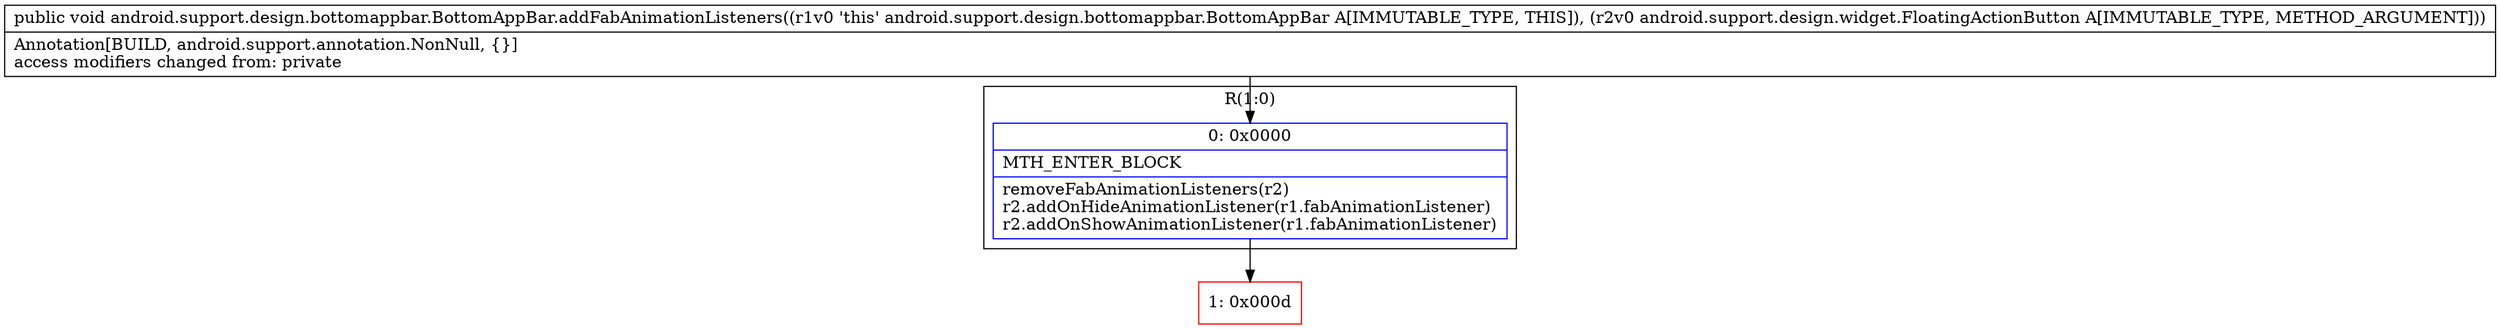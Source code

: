 digraph "CFG forandroid.support.design.bottomappbar.BottomAppBar.addFabAnimationListeners(Landroid\/support\/design\/widget\/FloatingActionButton;)V" {
subgraph cluster_Region_1065994002 {
label = "R(1:0)";
node [shape=record,color=blue];
Node_0 [shape=record,label="{0\:\ 0x0000|MTH_ENTER_BLOCK\l|removeFabAnimationListeners(r2)\lr2.addOnHideAnimationListener(r1.fabAnimationListener)\lr2.addOnShowAnimationListener(r1.fabAnimationListener)\l}"];
}
Node_1 [shape=record,color=red,label="{1\:\ 0x000d}"];
MethodNode[shape=record,label="{public void android.support.design.bottomappbar.BottomAppBar.addFabAnimationListeners((r1v0 'this' android.support.design.bottomappbar.BottomAppBar A[IMMUTABLE_TYPE, THIS]), (r2v0 android.support.design.widget.FloatingActionButton A[IMMUTABLE_TYPE, METHOD_ARGUMENT]))  | Annotation[BUILD, android.support.annotation.NonNull, \{\}]\laccess modifiers changed from: private\l}"];
MethodNode -> Node_0;
Node_0 -> Node_1;
}

